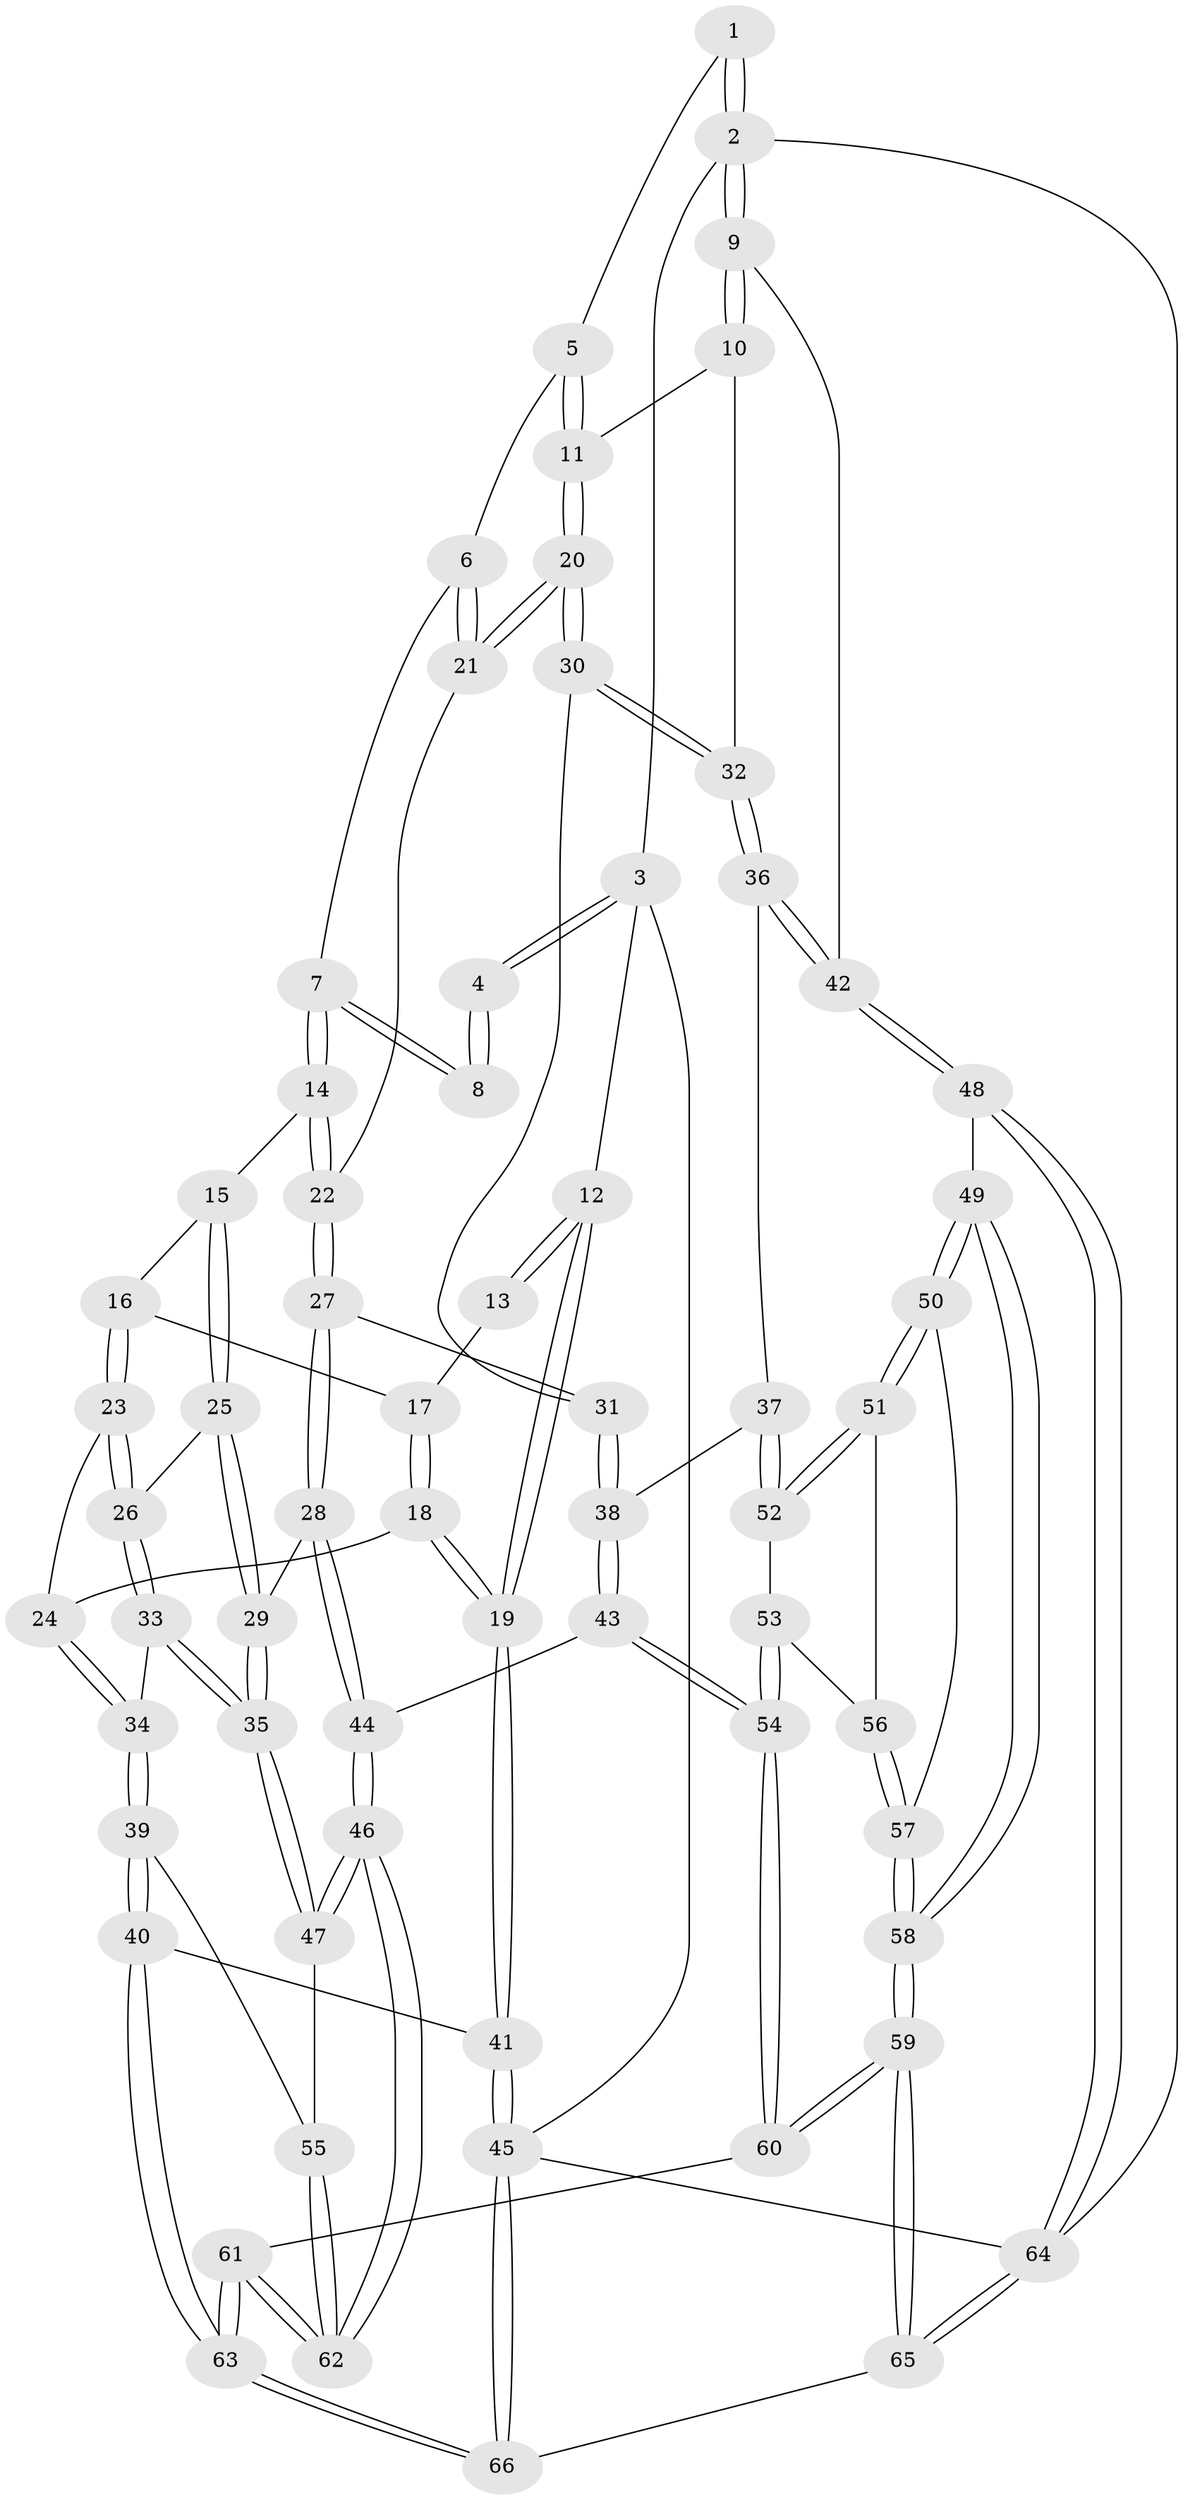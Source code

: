 // Generated by graph-tools (version 1.1) at 2025/16/03/09/25 04:16:58]
// undirected, 66 vertices, 162 edges
graph export_dot {
graph [start="1"]
  node [color=gray90,style=filled];
  1 [pos="+0.726964379831924+0"];
  2 [pos="+1+0"];
  3 [pos="+0+0"];
  4 [pos="+0.3905132252306985+0"];
  5 [pos="+0.726608401201067+0"];
  6 [pos="+0.5412465528579253+0.20914116971785332"];
  7 [pos="+0.40970805916656744+0.228775182392279"];
  8 [pos="+0.3464802360945947+0.1453061740037882"];
  9 [pos="+1+0.32426532511484885"];
  10 [pos="+0.9589111586693024+0.2954327419177623"];
  11 [pos="+0.8744998646214942+0.24660621226784887"];
  12 [pos="+0+0"];
  13 [pos="+0.18181553144780804+0.15118955205661908"];
  14 [pos="+0.4010255662024549+0.2479982048308192"];
  15 [pos="+0.3285829618179594+0.3297682322833283"];
  16 [pos="+0.22999934422354137+0.3386692672280393"];
  17 [pos="+0.18758167756614+0.26100089848883024"];
  18 [pos="+0+0.336356427908874"];
  19 [pos="+0+0.3221624267377043"];
  20 [pos="+0.6664770972035775+0.3590419064889129"];
  21 [pos="+0.6186184811102489+0.31717509843568953"];
  22 [pos="+0.47685842058896716+0.3952790463101272"];
  23 [pos="+0.19755739954094637+0.3770675701506671"];
  24 [pos="+0.15353741796204085+0.40970581356284996"];
  25 [pos="+0.3400362113904627+0.3712355579596596"];
  26 [pos="+0.2885318801461964+0.47695443133785626"];
  27 [pos="+0.467308789053109+0.492705114892438"];
  28 [pos="+0.46061412232366356+0.4995550265828598"];
  29 [pos="+0.4394511489871861+0.5031552716094384"];
  30 [pos="+0.6641407644816368+0.3895586131596348"];
  31 [pos="+0.646133811999477+0.4335008644209397"];
  32 [pos="+0.8455169004654637+0.4966945720990277"];
  33 [pos="+0.28904522464667404+0.5274313903337501"];
  34 [pos="+0.17092011036268234+0.5411430590803674"];
  35 [pos="+0.3648142246483835+0.5655413394812536"];
  36 [pos="+0.845072866968266+0.5093520853015152"];
  37 [pos="+0.8258319672275518+0.5394657408725295"];
  38 [pos="+0.6693280124683818+0.5390310789522762"];
  39 [pos="+0.08446739645516374+0.668185575525926"];
  40 [pos="+0.016685864421123915+0.7130646778672625"];
  41 [pos="+0+0.7109504802017601"];
  42 [pos="+1+0.6555025962948788"];
  43 [pos="+0.6311499036332584+0.6651057328802298"];
  44 [pos="+0.5858274461035271+0.6604067246914326"];
  45 [pos="+0+1"];
  46 [pos="+0.40724082887789814+0.7470895859483775"];
  47 [pos="+0.359567768345038+0.6583568952238794"];
  48 [pos="+1+0.6932363655826498"];
  49 [pos="+0.9875139871811103+0.7495737661451113"];
  50 [pos="+0.9356402032560587+0.7265214988667781"];
  51 [pos="+0.9258087511540494+0.7211090895117039"];
  52 [pos="+0.8264881951979651+0.5730752218388648"];
  53 [pos="+0.7054138036887744+0.6882712569866104"];
  54 [pos="+0.6323826743832259+0.6664114831859177"];
  55 [pos="+0.12621981584678452+0.6697777556135561"];
  56 [pos="+0.7202966767194966+0.699632975629097"];
  57 [pos="+0.7483532691910447+0.8054610533099625"];
  58 [pos="+0.7592404950006842+1"];
  59 [pos="+0.7408053868297697+1"];
  60 [pos="+0.6026159183465646+0.9305575024165875"];
  61 [pos="+0.39097998384861565+0.8367453728450779"];
  62 [pos="+0.3959422098370797+0.7986616633646256"];
  63 [pos="+0.26768728711804635+0.9391865773670748"];
  64 [pos="+1+1"];
  65 [pos="+0.7485508329040342+1"];
  66 [pos="+0.23438336115205877+1"];
  1 -- 2;
  1 -- 2;
  1 -- 5;
  2 -- 3;
  2 -- 9;
  2 -- 9;
  2 -- 64;
  3 -- 4;
  3 -- 4;
  3 -- 12;
  3 -- 45;
  4 -- 8;
  4 -- 8;
  5 -- 6;
  5 -- 11;
  5 -- 11;
  6 -- 7;
  6 -- 21;
  6 -- 21;
  7 -- 8;
  7 -- 8;
  7 -- 14;
  7 -- 14;
  9 -- 10;
  9 -- 10;
  9 -- 42;
  10 -- 11;
  10 -- 32;
  11 -- 20;
  11 -- 20;
  12 -- 13;
  12 -- 13;
  12 -- 19;
  12 -- 19;
  13 -- 17;
  14 -- 15;
  14 -- 22;
  14 -- 22;
  15 -- 16;
  15 -- 25;
  15 -- 25;
  16 -- 17;
  16 -- 23;
  16 -- 23;
  17 -- 18;
  17 -- 18;
  18 -- 19;
  18 -- 19;
  18 -- 24;
  19 -- 41;
  19 -- 41;
  20 -- 21;
  20 -- 21;
  20 -- 30;
  20 -- 30;
  21 -- 22;
  22 -- 27;
  22 -- 27;
  23 -- 24;
  23 -- 26;
  23 -- 26;
  24 -- 34;
  24 -- 34;
  25 -- 26;
  25 -- 29;
  25 -- 29;
  26 -- 33;
  26 -- 33;
  27 -- 28;
  27 -- 28;
  27 -- 31;
  28 -- 29;
  28 -- 44;
  28 -- 44;
  29 -- 35;
  29 -- 35;
  30 -- 31;
  30 -- 32;
  30 -- 32;
  31 -- 38;
  31 -- 38;
  32 -- 36;
  32 -- 36;
  33 -- 34;
  33 -- 35;
  33 -- 35;
  34 -- 39;
  34 -- 39;
  35 -- 47;
  35 -- 47;
  36 -- 37;
  36 -- 42;
  36 -- 42;
  37 -- 38;
  37 -- 52;
  37 -- 52;
  38 -- 43;
  38 -- 43;
  39 -- 40;
  39 -- 40;
  39 -- 55;
  40 -- 41;
  40 -- 63;
  40 -- 63;
  41 -- 45;
  41 -- 45;
  42 -- 48;
  42 -- 48;
  43 -- 44;
  43 -- 54;
  43 -- 54;
  44 -- 46;
  44 -- 46;
  45 -- 66;
  45 -- 66;
  45 -- 64;
  46 -- 47;
  46 -- 47;
  46 -- 62;
  46 -- 62;
  47 -- 55;
  48 -- 49;
  48 -- 64;
  48 -- 64;
  49 -- 50;
  49 -- 50;
  49 -- 58;
  49 -- 58;
  50 -- 51;
  50 -- 51;
  50 -- 57;
  51 -- 52;
  51 -- 52;
  51 -- 56;
  52 -- 53;
  53 -- 54;
  53 -- 54;
  53 -- 56;
  54 -- 60;
  54 -- 60;
  55 -- 62;
  55 -- 62;
  56 -- 57;
  56 -- 57;
  57 -- 58;
  57 -- 58;
  58 -- 59;
  58 -- 59;
  59 -- 60;
  59 -- 60;
  59 -- 65;
  59 -- 65;
  60 -- 61;
  61 -- 62;
  61 -- 62;
  61 -- 63;
  61 -- 63;
  63 -- 66;
  63 -- 66;
  64 -- 65;
  64 -- 65;
  65 -- 66;
}
